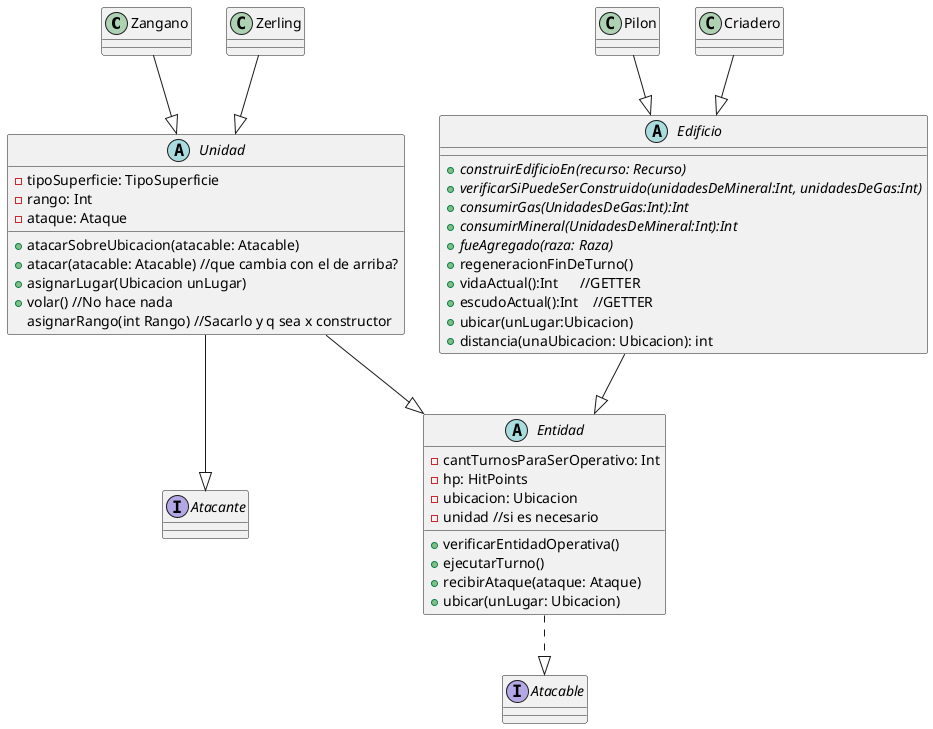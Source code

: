 @startuml
'https://plantuml.com/class-diagram


class Zangano {
}

class Zerling {

}

abstract class Entidad {
    -cantTurnosParaSerOperativo: Int
    -hp: HitPoints
    -ubicacion: Ubicacion
    -unidad //si es necesario
    +verificarEntidadOperativa()
    +ejecutarTurno()
    +recibirAtaque(ataque: Ataque)
    +ubicar(unLugar: Ubicacion)
}

interface Atacable {

}

interface Atacante {

}

abstract class Unidad {
    -tipoSuperficie: TipoSuperficie
    -rango: Int
    -ataque: Ataque
    +atacarSobreUbicacion(atacable: Atacable)
    +atacar(atacable: Atacable) //que cambia con el de arriba?
    +asignarLugar(Ubicacion unLugar)
    +volar() //No hace nada
    asignarRango(int Rango) //Sacarlo y q sea x constructor
}

abstract class Edificio {
    + {abstract} construirEdificioEn(recurso: Recurso)
    + {abstract} verificarSiPuedeSerConstruido(unidadesDeMineral:Int, unidadesDeGas:Int)
    + {abstract} consumirGas(UnidadesDeGas:Int):Int
    + {abstract} consumirMineral(UnidadesDeMineral:Int):Int
    + {abstract} fueAgregado(raza: Raza)
    + regeneracionFinDeTurno()
    + vidaActual():Int      //GETTER
    + escudoActual():Int    //GETTER
    + ubicar(unLugar:Ubicacion)
    + distancia(unaUbicacion: Ubicacion): int

}

Zangano --|> Unidad
Zerling --|> Unidad
Entidad ..|> Atacable
Unidad --|> Entidad
Edificio --|> Entidad
Pilon  --|> Edificio
Criadero  --|> Edificio
Unidad --|> Atacante

@enduml
